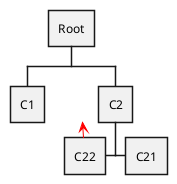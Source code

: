 {
  "sha1": "gzt0lsrtldo8eqhl49p6xhakarbr400",
  "insertion": {
    "when": "2025-10-01T18:22:56.769Z",
    "url": "https://github.com/plantuml/plantuml/issues/2363",
    "user": "The-Lum"
  }
}
@startwbs
* Root
** C1
**(c2) C2
*** C21
***(c22)< C22

c22 -> c2 #red
@endwbs
